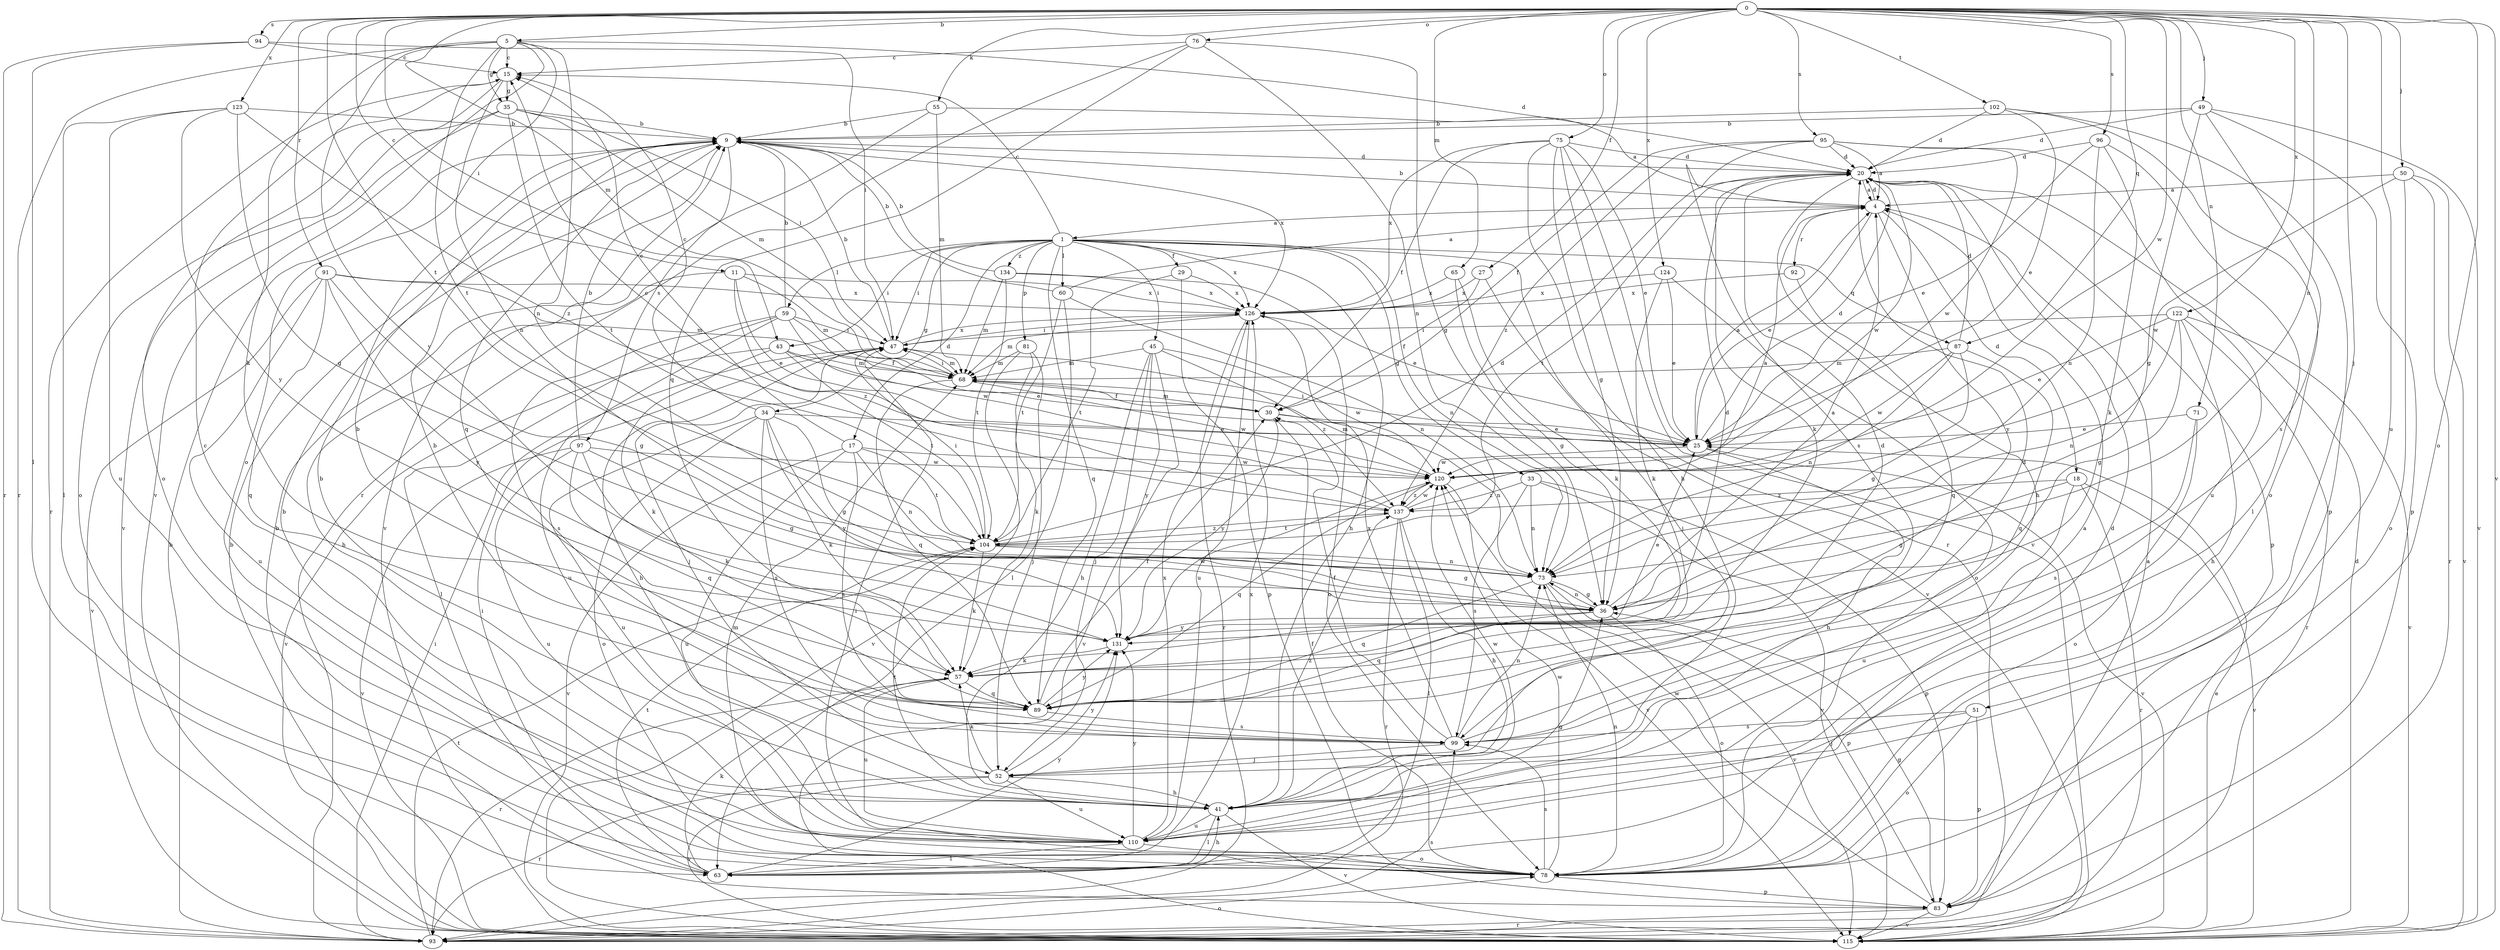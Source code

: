 strict digraph  {
0;
1;
4;
5;
9;
11;
15;
17;
18;
20;
25;
27;
29;
30;
33;
34;
35;
36;
41;
43;
45;
47;
49;
50;
51;
52;
55;
57;
59;
60;
63;
65;
68;
71;
73;
75;
76;
78;
81;
83;
87;
89;
91;
92;
93;
94;
95;
96;
97;
99;
102;
104;
110;
115;
120;
122;
123;
124;
126;
131;
134;
137;
0 -> 5  [label=b];
0 -> 11  [label=c];
0 -> 27  [label=f];
0 -> 43  [label=i];
0 -> 49  [label=j];
0 -> 50  [label=j];
0 -> 51  [label=j];
0 -> 55  [label=k];
0 -> 65  [label=m];
0 -> 68  [label=m];
0 -> 71  [label=n];
0 -> 73  [label=n];
0 -> 75  [label=o];
0 -> 76  [label=o];
0 -> 78  [label=o];
0 -> 87  [label=q];
0 -> 91  [label=r];
0 -> 94  [label=s];
0 -> 95  [label=s];
0 -> 96  [label=s];
0 -> 102  [label=t];
0 -> 104  [label=t];
0 -> 110  [label=u];
0 -> 115  [label=v];
0 -> 120  [label=w];
0 -> 122  [label=x];
0 -> 123  [label=x];
0 -> 124  [label=x];
1 -> 15  [label=c];
1 -> 17  [label=d];
1 -> 29  [label=f];
1 -> 33  [label=g];
1 -> 34  [label=g];
1 -> 41  [label=h];
1 -> 43  [label=i];
1 -> 45  [label=i];
1 -> 47  [label=i];
1 -> 59  [label=l];
1 -> 60  [label=l];
1 -> 73  [label=n];
1 -> 81  [label=p];
1 -> 87  [label=q];
1 -> 89  [label=q];
1 -> 115  [label=v];
1 -> 126  [label=x];
1 -> 134  [label=z];
4 -> 1  [label=a];
4 -> 9  [label=b];
4 -> 18  [label=d];
4 -> 20  [label=d];
4 -> 25  [label=e];
4 -> 92  [label=r];
4 -> 131  [label=y];
5 -> 15  [label=c];
5 -> 20  [label=d];
5 -> 35  [label=g];
5 -> 57  [label=k];
5 -> 73  [label=n];
5 -> 78  [label=o];
5 -> 93  [label=r];
5 -> 104  [label=t];
5 -> 115  [label=v];
5 -> 131  [label=y];
9 -> 20  [label=d];
9 -> 89  [label=q];
9 -> 97  [label=s];
9 -> 126  [label=x];
11 -> 25  [label=e];
11 -> 41  [label=h];
11 -> 68  [label=m];
11 -> 126  [label=x];
11 -> 137  [label=z];
15 -> 35  [label=g];
15 -> 73  [label=n];
15 -> 78  [label=o];
15 -> 93  [label=r];
17 -> 15  [label=c];
17 -> 73  [label=n];
17 -> 99  [label=s];
17 -> 104  [label=t];
17 -> 110  [label=u];
17 -> 115  [label=v];
17 -> 120  [label=w];
18 -> 36  [label=g];
18 -> 93  [label=r];
18 -> 110  [label=u];
18 -> 115  [label=v];
18 -> 137  [label=z];
20 -> 4  [label=a];
20 -> 41  [label=h];
20 -> 57  [label=k];
20 -> 83  [label=p];
20 -> 104  [label=t];
20 -> 120  [label=w];
25 -> 4  [label=a];
25 -> 20  [label=d];
25 -> 41  [label=h];
25 -> 47  [label=i];
25 -> 115  [label=v];
25 -> 120  [label=w];
27 -> 30  [label=f];
27 -> 52  [label=j];
27 -> 126  [label=x];
29 -> 83  [label=p];
29 -> 104  [label=t];
29 -> 126  [label=x];
30 -> 25  [label=e];
30 -> 68  [label=m];
30 -> 73  [label=n];
30 -> 131  [label=y];
33 -> 73  [label=n];
33 -> 83  [label=p];
33 -> 99  [label=s];
33 -> 115  [label=v];
33 -> 137  [label=z];
34 -> 15  [label=c];
34 -> 25  [label=e];
34 -> 36  [label=g];
34 -> 57  [label=k];
34 -> 78  [label=o];
34 -> 99  [label=s];
34 -> 110  [label=u];
34 -> 131  [label=y];
35 -> 9  [label=b];
35 -> 47  [label=i];
35 -> 68  [label=m];
35 -> 78  [label=o];
35 -> 104  [label=t];
35 -> 115  [label=v];
36 -> 4  [label=a];
36 -> 73  [label=n];
36 -> 78  [label=o];
36 -> 89  [label=q];
36 -> 131  [label=y];
41 -> 9  [label=b];
41 -> 15  [label=c];
41 -> 63  [label=l];
41 -> 104  [label=t];
41 -> 110  [label=u];
41 -> 115  [label=v];
41 -> 120  [label=w];
41 -> 137  [label=z];
43 -> 25  [label=e];
43 -> 57  [label=k];
43 -> 68  [label=m];
43 -> 104  [label=t];
43 -> 115  [label=v];
45 -> 41  [label=h];
45 -> 52  [label=j];
45 -> 68  [label=m];
45 -> 115  [label=v];
45 -> 120  [label=w];
45 -> 131  [label=y];
45 -> 137  [label=z];
47 -> 9  [label=b];
47 -> 41  [label=h];
47 -> 52  [label=j];
47 -> 68  [label=m];
47 -> 126  [label=x];
49 -> 9  [label=b];
49 -> 20  [label=d];
49 -> 36  [label=g];
49 -> 83  [label=p];
49 -> 99  [label=s];
49 -> 115  [label=v];
50 -> 4  [label=a];
50 -> 78  [label=o];
50 -> 93  [label=r];
50 -> 115  [label=v];
50 -> 120  [label=w];
51 -> 52  [label=j];
51 -> 78  [label=o];
51 -> 83  [label=p];
51 -> 99  [label=s];
52 -> 41  [label=h];
52 -> 57  [label=k];
52 -> 93  [label=r];
52 -> 110  [label=u];
52 -> 115  [label=v];
52 -> 131  [label=y];
55 -> 4  [label=a];
55 -> 9  [label=b];
55 -> 68  [label=m];
55 -> 115  [label=v];
57 -> 89  [label=q];
57 -> 93  [label=r];
57 -> 110  [label=u];
59 -> 9  [label=b];
59 -> 30  [label=f];
59 -> 47  [label=i];
59 -> 63  [label=l];
59 -> 99  [label=s];
59 -> 110  [label=u];
59 -> 120  [label=w];
60 -> 4  [label=a];
60 -> 9  [label=b];
60 -> 63  [label=l];
60 -> 73  [label=n];
60 -> 104  [label=t];
63 -> 41  [label=h];
63 -> 47  [label=i];
63 -> 57  [label=k];
63 -> 104  [label=t];
63 -> 126  [label=x];
63 -> 131  [label=y];
65 -> 36  [label=g];
65 -> 57  [label=k];
65 -> 126  [label=x];
68 -> 30  [label=f];
68 -> 47  [label=i];
68 -> 89  [label=q];
68 -> 120  [label=w];
71 -> 25  [label=e];
71 -> 78  [label=o];
71 -> 99  [label=s];
73 -> 36  [label=g];
73 -> 83  [label=p];
73 -> 89  [label=q];
73 -> 115  [label=v];
75 -> 20  [label=d];
75 -> 25  [label=e];
75 -> 30  [label=f];
75 -> 36  [label=g];
75 -> 41  [label=h];
75 -> 93  [label=r];
75 -> 115  [label=v];
75 -> 126  [label=x];
76 -> 15  [label=c];
76 -> 36  [label=g];
76 -> 73  [label=n];
76 -> 89  [label=q];
76 -> 93  [label=r];
78 -> 9  [label=b];
78 -> 20  [label=d];
78 -> 30  [label=f];
78 -> 47  [label=i];
78 -> 68  [label=m];
78 -> 73  [label=n];
78 -> 83  [label=p];
78 -> 99  [label=s];
78 -> 120  [label=w];
81 -> 52  [label=j];
81 -> 57  [label=k];
81 -> 68  [label=m];
81 -> 115  [label=v];
83 -> 4  [label=a];
83 -> 9  [label=b];
83 -> 36  [label=g];
83 -> 93  [label=r];
83 -> 115  [label=v];
83 -> 120  [label=w];
87 -> 20  [label=d];
87 -> 36  [label=g];
87 -> 68  [label=m];
87 -> 73  [label=n];
87 -> 89  [label=q];
87 -> 120  [label=w];
89 -> 9  [label=b];
89 -> 20  [label=d];
89 -> 30  [label=f];
89 -> 99  [label=s];
89 -> 131  [label=y];
91 -> 36  [label=g];
91 -> 68  [label=m];
91 -> 89  [label=q];
91 -> 110  [label=u];
91 -> 115  [label=v];
91 -> 126  [label=x];
91 -> 131  [label=y];
92 -> 89  [label=q];
92 -> 126  [label=x];
93 -> 9  [label=b];
93 -> 47  [label=i];
93 -> 78  [label=o];
93 -> 99  [label=s];
93 -> 104  [label=t];
94 -> 15  [label=c];
94 -> 47  [label=i];
94 -> 63  [label=l];
94 -> 93  [label=r];
95 -> 4  [label=a];
95 -> 20  [label=d];
95 -> 30  [label=f];
95 -> 99  [label=s];
95 -> 110  [label=u];
95 -> 120  [label=w];
95 -> 137  [label=z];
96 -> 20  [label=d];
96 -> 25  [label=e];
96 -> 57  [label=k];
96 -> 63  [label=l];
96 -> 73  [label=n];
97 -> 9  [label=b];
97 -> 36  [label=g];
97 -> 57  [label=k];
97 -> 89  [label=q];
97 -> 110  [label=u];
97 -> 115  [label=v];
97 -> 120  [label=w];
99 -> 9  [label=b];
99 -> 20  [label=d];
99 -> 30  [label=f];
99 -> 52  [label=j];
99 -> 73  [label=n];
99 -> 126  [label=x];
102 -> 9  [label=b];
102 -> 20  [label=d];
102 -> 25  [label=e];
102 -> 78  [label=o];
102 -> 83  [label=p];
104 -> 20  [label=d];
104 -> 36  [label=g];
104 -> 47  [label=i];
104 -> 57  [label=k];
104 -> 73  [label=n];
104 -> 137  [label=z];
110 -> 4  [label=a];
110 -> 36  [label=g];
110 -> 63  [label=l];
110 -> 78  [label=o];
110 -> 126  [label=x];
110 -> 131  [label=y];
115 -> 9  [label=b];
115 -> 20  [label=d];
115 -> 25  [label=e];
120 -> 68  [label=m];
120 -> 89  [label=q];
120 -> 115  [label=v];
120 -> 137  [label=z];
122 -> 25  [label=e];
122 -> 36  [label=g];
122 -> 41  [label=h];
122 -> 47  [label=i];
122 -> 73  [label=n];
122 -> 93  [label=r];
122 -> 115  [label=v];
123 -> 9  [label=b];
123 -> 36  [label=g];
123 -> 63  [label=l];
123 -> 110  [label=u];
123 -> 131  [label=y];
123 -> 137  [label=z];
124 -> 25  [label=e];
124 -> 57  [label=k];
124 -> 78  [label=o];
124 -> 126  [label=x];
126 -> 47  [label=i];
126 -> 68  [label=m];
126 -> 78  [label=o];
126 -> 93  [label=r];
126 -> 110  [label=u];
131 -> 20  [label=d];
131 -> 25  [label=e];
131 -> 57  [label=k];
131 -> 120  [label=w];
134 -> 9  [label=b];
134 -> 25  [label=e];
134 -> 68  [label=m];
134 -> 104  [label=t];
134 -> 126  [label=x];
137 -> 4  [label=a];
137 -> 15  [label=c];
137 -> 41  [label=h];
137 -> 63  [label=l];
137 -> 93  [label=r];
137 -> 104  [label=t];
137 -> 120  [label=w];
}
